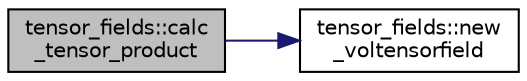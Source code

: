 digraph "tensor_fields::calc_tensor_product"
{
 // LATEX_PDF_SIZE
  edge [fontname="Helvetica",fontsize="10",labelfontname="Helvetica",labelfontsize="10"];
  node [fontname="Helvetica",fontsize="10",shape=record];
  rankdir="LR";
  Node1 [label="tensor_fields::calc\l_tensor_product",height=0.2,width=0.4,color="black", fillcolor="grey75", style="filled", fontcolor="black",tooltip=" "];
  Node1 -> Node2 [color="midnightblue",fontsize="10",style="solid"];
  Node2 [label="tensor_fields::new\l_voltensorfield",height=0.2,width=0.4,color="black", fillcolor="white", style="filled",URL="$namespacetensor__fields.html#a62f581f9e29e80f5ed7d3d2b9539398c",tooltip=" "];
}
